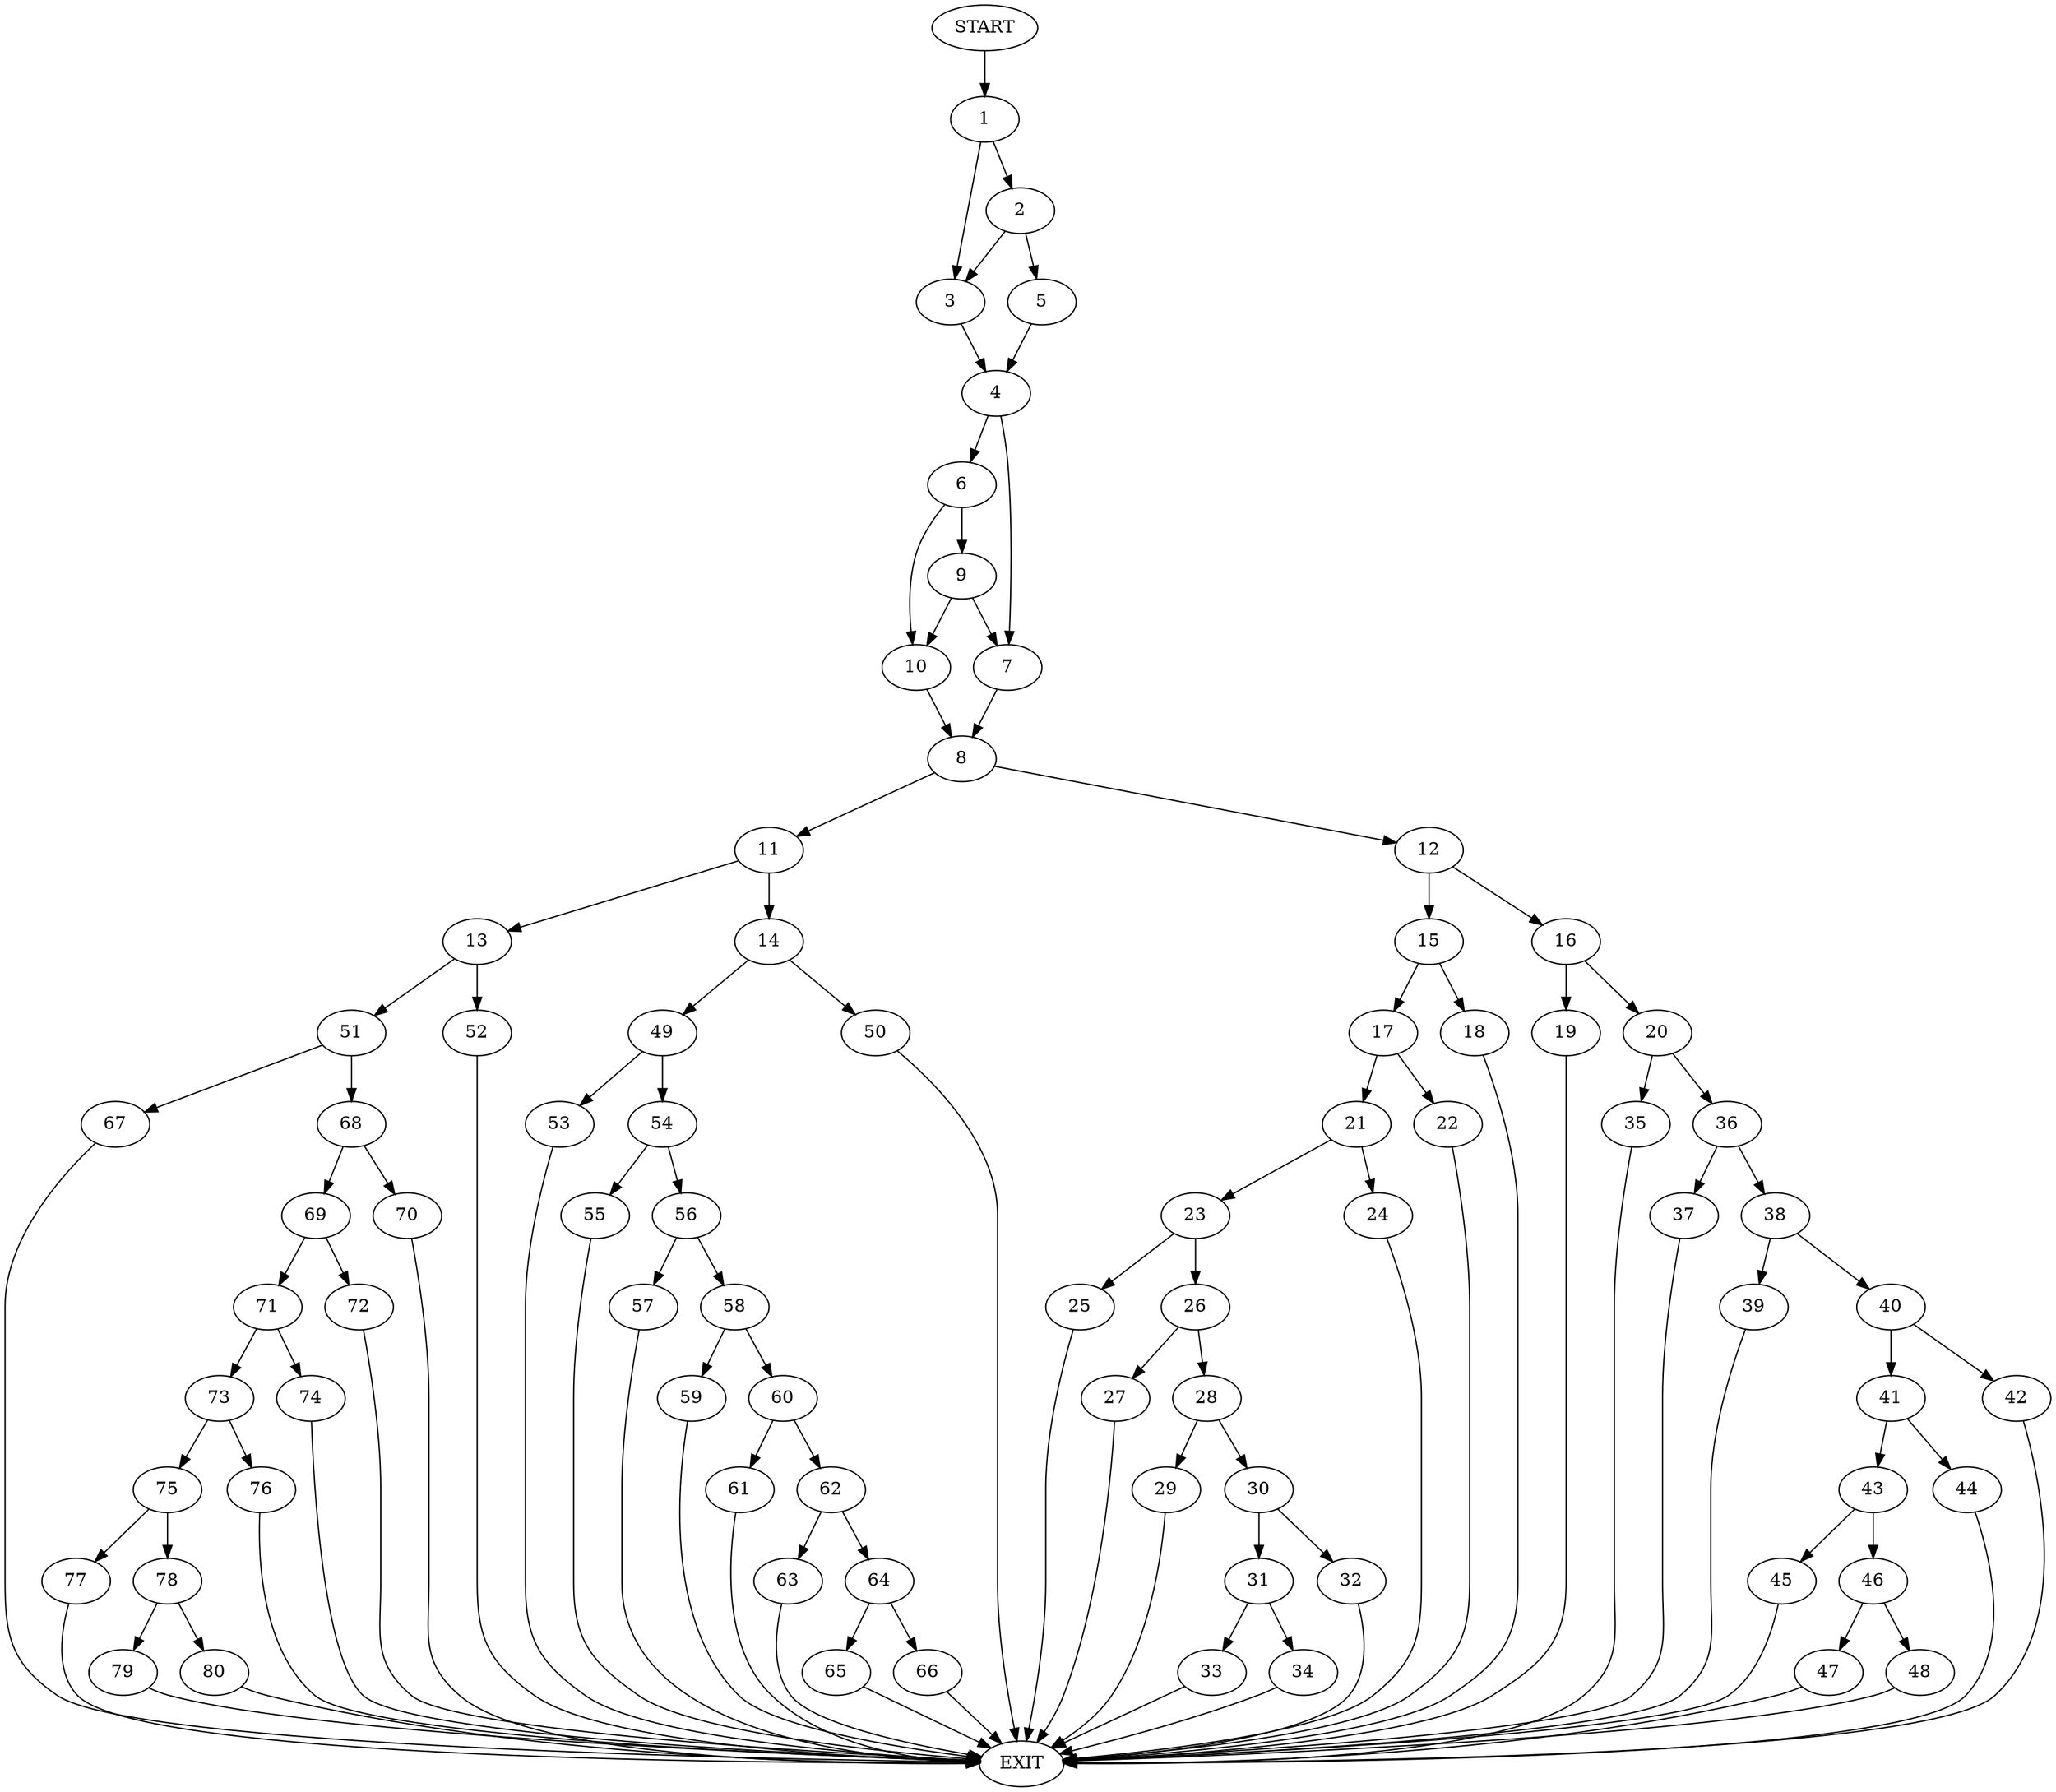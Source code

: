 digraph {
0 [label="START"]
81 [label="EXIT"]
0 -> 1
1 -> 2
1 -> 3
3 -> 4
2 -> 3
2 -> 5
5 -> 4
4 -> 6
4 -> 7
7 -> 8
6 -> 9
6 -> 10
10 -> 8
9 -> 10
9 -> 7
8 -> 11
8 -> 12
11 -> 13
11 -> 14
12 -> 15
12 -> 16
15 -> 17
15 -> 18
16 -> 19
16 -> 20
17 -> 21
17 -> 22
18 -> 81
21 -> 23
21 -> 24
22 -> 81
24 -> 81
23 -> 25
23 -> 26
25 -> 81
26 -> 27
26 -> 28
28 -> 29
28 -> 30
27 -> 81
29 -> 81
30 -> 31
30 -> 32
31 -> 33
31 -> 34
32 -> 81
34 -> 81
33 -> 81
19 -> 81
20 -> 35
20 -> 36
36 -> 37
36 -> 38
35 -> 81
38 -> 39
38 -> 40
37 -> 81
40 -> 41
40 -> 42
39 -> 81
41 -> 43
41 -> 44
42 -> 81
44 -> 81
43 -> 45
43 -> 46
45 -> 81
46 -> 47
46 -> 48
47 -> 81
48 -> 81
14 -> 49
14 -> 50
13 -> 51
13 -> 52
50 -> 81
49 -> 53
49 -> 54
53 -> 81
54 -> 55
54 -> 56
55 -> 81
56 -> 57
56 -> 58
57 -> 81
58 -> 59
58 -> 60
59 -> 81
60 -> 61
60 -> 62
61 -> 81
62 -> 63
62 -> 64
63 -> 81
64 -> 65
64 -> 66
65 -> 81
66 -> 81
52 -> 81
51 -> 67
51 -> 68
68 -> 69
68 -> 70
67 -> 81
69 -> 71
69 -> 72
70 -> 81
71 -> 73
71 -> 74
72 -> 81
74 -> 81
73 -> 75
73 -> 76
75 -> 77
75 -> 78
76 -> 81
78 -> 79
78 -> 80
77 -> 81
79 -> 81
80 -> 81
}
